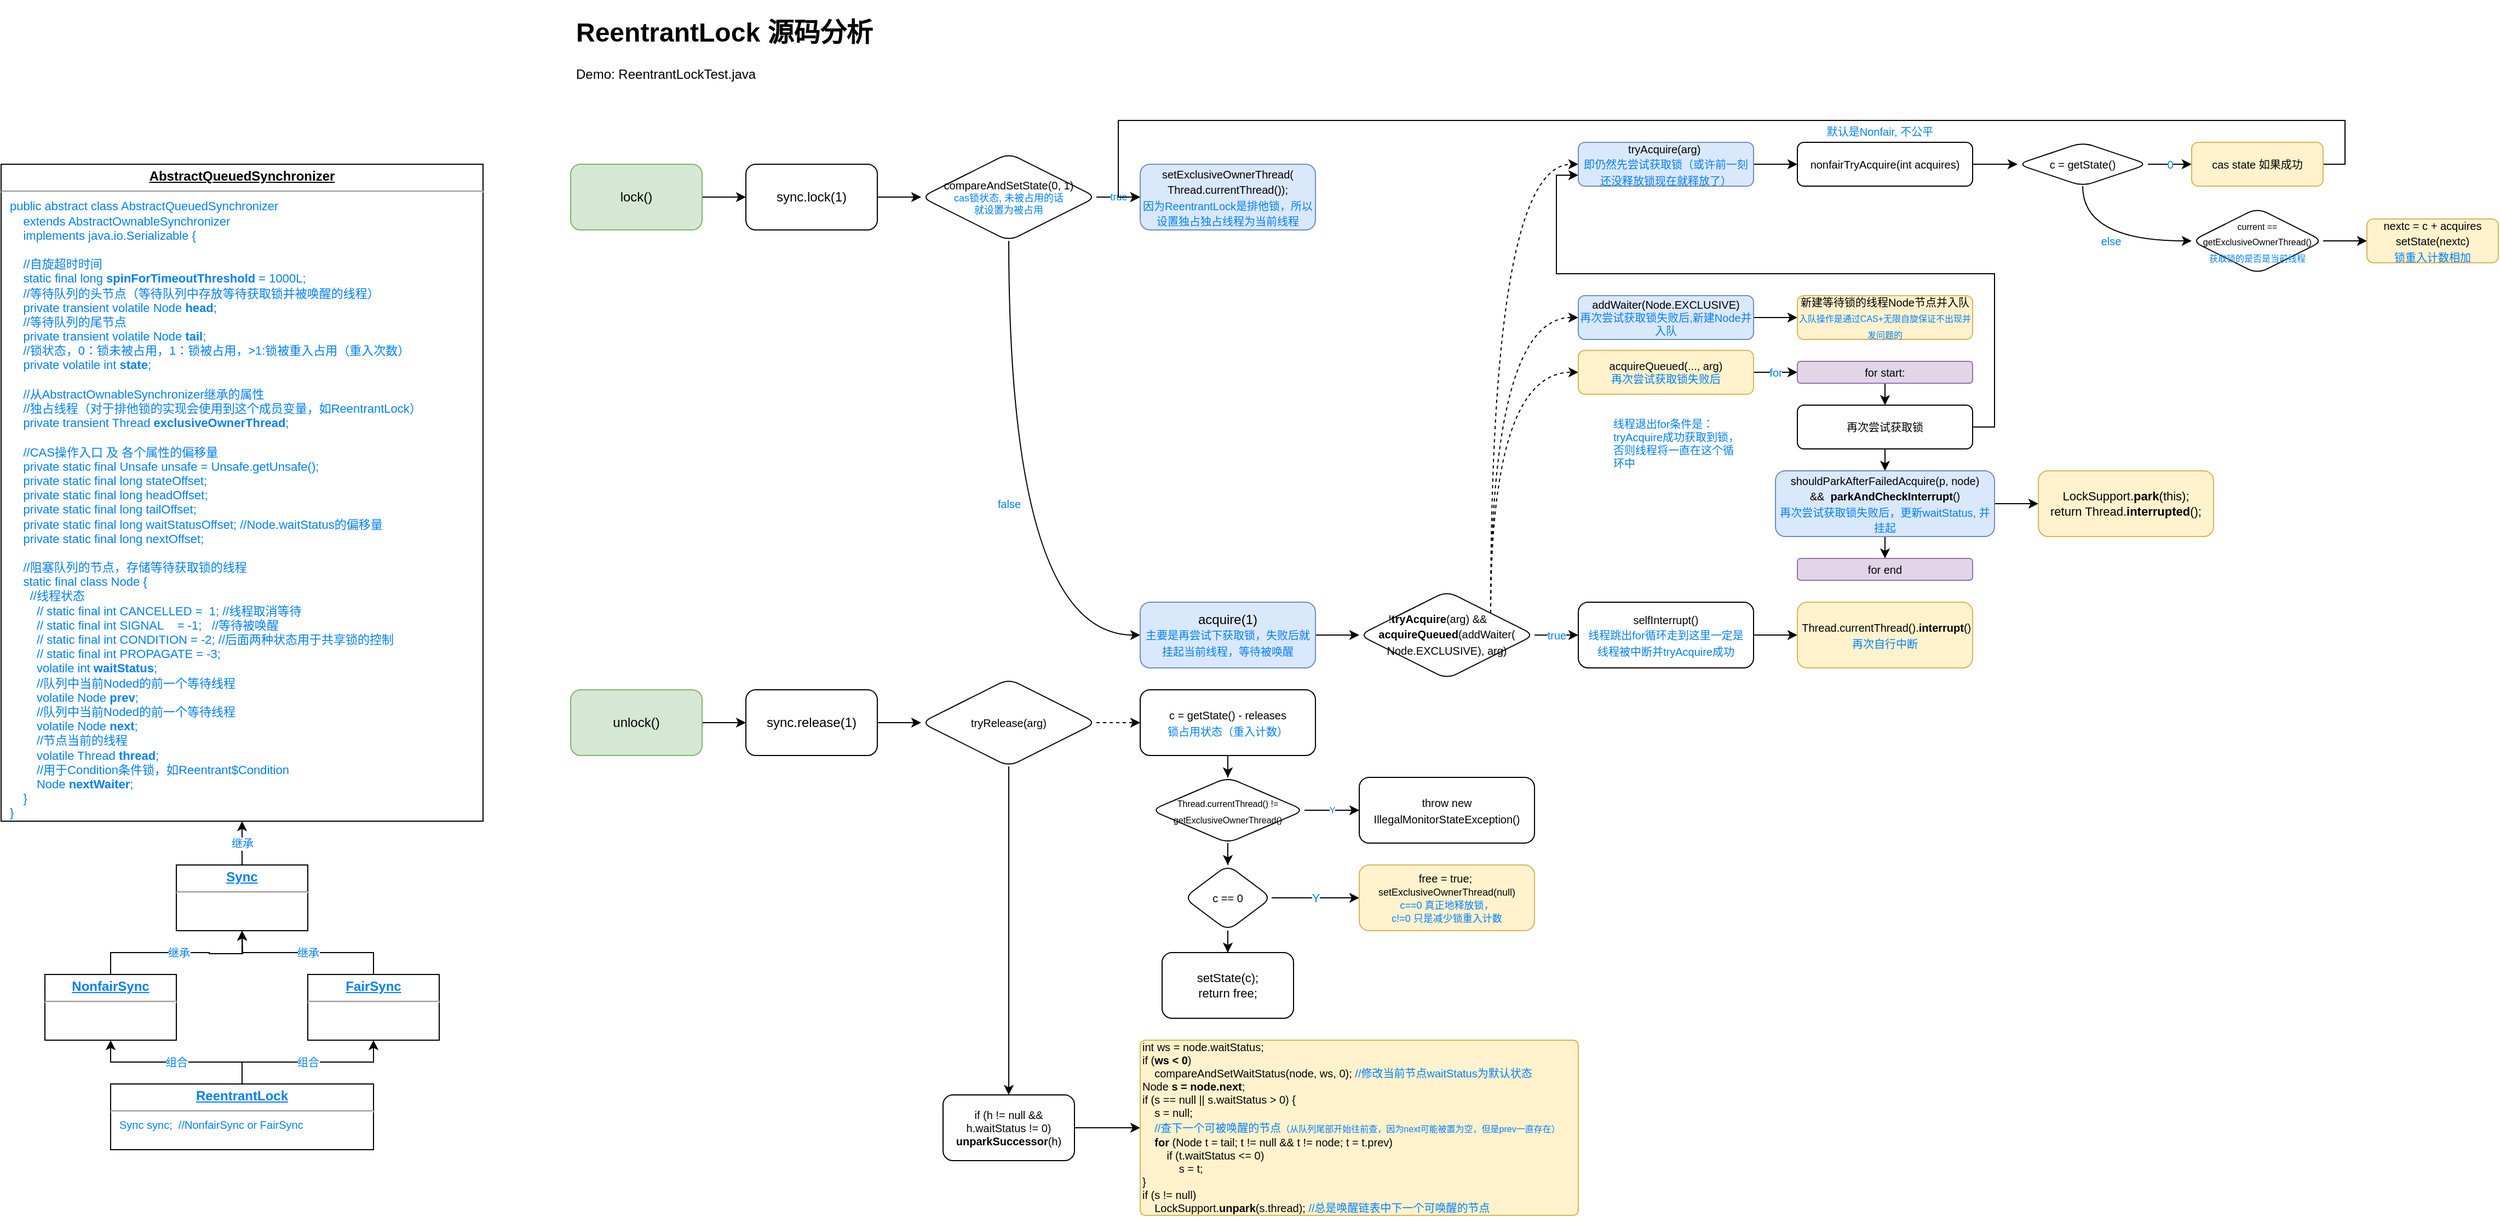 <mxfile version="16.1.2" type="device"><diagram id="xTPt06P_XV9S53XWnKIQ" name="第 1 页"><mxGraphModel dx="1873" dy="656" grid="1" gridSize="10" guides="1" tooltips="1" connect="1" arrows="1" fold="1" page="1" pageScale="1" pageWidth="827" pageHeight="1169" math="0" shadow="0"><root><mxCell id="0"/><mxCell id="1" parent="0"/><mxCell id="DbWMpIfpRNwdCwqWCdMp-1" value="&lt;h1&gt;ReentrantLock 源码分析&lt;/h1&gt;&lt;p&gt;Demo:&amp;nbsp;ReentrantLockTest.java&lt;/p&gt;" style="text;html=1;strokeColor=none;fillColor=none;spacing=5;spacingTop=-20;whiteSpace=wrap;overflow=hidden;rounded=0;" vertex="1" parent="1"><mxGeometry x="40" y="20" width="320" height="100" as="geometry"/></mxCell><mxCell id="DbWMpIfpRNwdCwqWCdMp-78" style="edgeStyle=orthogonalEdgeStyle;rounded=0;orthogonalLoop=1;jettySize=auto;html=1;exitX=1;exitY=0.5;exitDx=0;exitDy=0;entryX=0;entryY=0.5;entryDx=0;entryDy=0;fontSize=10;fontColor=#007FFF;" edge="1" parent="1" source="DbWMpIfpRNwdCwqWCdMp-2" target="DbWMpIfpRNwdCwqWCdMp-77"><mxGeometry relative="1" as="geometry"/></mxCell><mxCell id="DbWMpIfpRNwdCwqWCdMp-2" value="lock()" style="rounded=1;whiteSpace=wrap;html=1;fillColor=#d5e8d4;strokeColor=#82b366;" vertex="1" parent="1"><mxGeometry x="40" y="160" width="120" height="60" as="geometry"/></mxCell><mxCell id="DbWMpIfpRNwdCwqWCdMp-76" value="" style="edgeStyle=orthogonalEdgeStyle;rounded=0;orthogonalLoop=1;jettySize=auto;html=1;fontSize=10;fontColor=#007FFF;" edge="1" parent="1" source="DbWMpIfpRNwdCwqWCdMp-3" target="DbWMpIfpRNwdCwqWCdMp-75"><mxGeometry relative="1" as="geometry"/></mxCell><mxCell id="DbWMpIfpRNwdCwqWCdMp-3" value="unlock()" style="rounded=1;whiteSpace=wrap;html=1;fillColor=#d5e8d4;strokeColor=#82b366;" vertex="1" parent="1"><mxGeometry x="40" y="640" width="120" height="60" as="geometry"/></mxCell><mxCell id="DbWMpIfpRNwdCwqWCdMp-6" value="&lt;p style=&quot;margin: 4px 0px 0px ; text-align: center&quot;&gt;&lt;b&gt;&lt;u&gt;AbstractQueuedSynchronizer&lt;/u&gt;&lt;/b&gt;&lt;br&gt;&lt;/p&gt;&lt;hr&gt;&lt;p style=&quot;margin: 0px 0px 0px 8px ; font-size: 11px&quot;&gt;&lt;font style=&quot;font-size: 11px&quot; color=&quot;#007fff&quot;&gt;public abstract class AbstractQueuedSynchronizer&lt;/font&gt;&lt;/p&gt;&lt;p style=&quot;margin: 0px 0px 0px 8px ; font-size: 11px&quot;&gt;&lt;font style=&quot;font-size: 11px&quot; color=&quot;#007fff&quot;&gt;&amp;nbsp; &amp;nbsp; extends AbstractOwnableSynchronizer&lt;/font&gt;&lt;/p&gt;&lt;p style=&quot;margin: 0px 0px 0px 8px ; font-size: 11px&quot;&gt;&lt;font style=&quot;font-size: 11px&quot; color=&quot;#007fff&quot;&gt;&amp;nbsp; &amp;nbsp; implements java.io.Serializable {&lt;/font&gt;&lt;/p&gt;&lt;p style=&quot;margin: 0px 0px 0px 8px ; font-size: 11px&quot;&gt;&lt;font style=&quot;font-size: 11px&quot; color=&quot;#007fff&quot;&gt;&amp;nbsp; &amp;nbsp;&amp;nbsp;&lt;/font&gt;&lt;/p&gt;&lt;p style=&quot;margin: 0px 0px 0px 8px ; font-size: 11px&quot;&gt;&lt;font style=&quot;font-size: 11px&quot; color=&quot;#007fff&quot;&gt;&amp;nbsp; &amp;nbsp; //自旋超时时间&lt;/font&gt;&lt;/p&gt;&lt;p style=&quot;margin: 0px 0px 0px 8px ; font-size: 11px&quot;&gt;&lt;font style=&quot;font-size: 11px&quot; color=&quot;#007fff&quot;&gt;&amp;nbsp; &amp;nbsp; static final long &lt;b&gt;spinForTimeoutThreshold&lt;/b&gt; = 1000L;&lt;/font&gt;&lt;/p&gt;&lt;p style=&quot;margin: 0px 0px 0px 8px ; font-size: 11px&quot;&gt;&lt;font style=&quot;font-size: 11px&quot; color=&quot;#007fff&quot;&gt;&amp;nbsp; &amp;nbsp; //等待队列的头节点（等待队列中存放等待获取锁并被唤醒的线程）&lt;/font&gt;&lt;/p&gt;&lt;p style=&quot;margin: 0px 0px 0px 8px ; font-size: 11px&quot;&gt;&lt;font style=&quot;font-size: 11px&quot; color=&quot;#007fff&quot;&gt;&amp;nbsp; &amp;nbsp; private transient volatile Node &lt;b&gt;head&lt;/b&gt;;&lt;/font&gt;&lt;/p&gt;&lt;p style=&quot;margin: 0px 0px 0px 8px ; font-size: 11px&quot;&gt;&lt;font style=&quot;font-size: 11px&quot; color=&quot;#007fff&quot;&gt;&amp;nbsp; &amp;nbsp; //等待队列的尾节点&lt;/font&gt;&lt;/p&gt;&lt;p style=&quot;margin: 0px 0px 0px 8px ; font-size: 11px&quot;&gt;&lt;font style=&quot;font-size: 11px&quot; color=&quot;#007fff&quot;&gt;&amp;nbsp; &amp;nbsp; private transient volatile Node &lt;b&gt;tail&lt;/b&gt;;&lt;/font&gt;&lt;/p&gt;&lt;p style=&quot;margin: 0px 0px 0px 8px ; font-size: 11px&quot;&gt;&lt;font style=&quot;font-size: 11px&quot; color=&quot;#007fff&quot;&gt;&amp;nbsp; &amp;nbsp; //锁状态，0：锁未被占用，1：锁被占用，&amp;gt;1:锁被重入占用（重入次数）&lt;/font&gt;&lt;/p&gt;&lt;p style=&quot;margin: 0px 0px 0px 8px ; font-size: 11px&quot;&gt;&lt;font style=&quot;font-size: 11px&quot; color=&quot;#007fff&quot;&gt;&amp;nbsp; &amp;nbsp; private volatile int &lt;b&gt;state&lt;/b&gt;;&lt;/font&gt;&lt;/p&gt;&lt;p style=&quot;margin: 0px 0px 0px 8px ; font-size: 11px&quot;&gt;&lt;font style=&quot;font-size: 11px&quot; color=&quot;#007fff&quot;&gt;&amp;nbsp; &amp;nbsp;&amp;nbsp;&lt;/font&gt;&lt;/p&gt;&lt;p style=&quot;margin: 0px 0px 0px 8px ; font-size: 11px&quot;&gt;&lt;font style=&quot;font-size: 11px&quot; color=&quot;#007fff&quot;&gt;&amp;nbsp; &amp;nbsp; //从AbstractOwnableSynchronizer继承的属性&lt;/font&gt;&lt;/p&gt;&lt;p style=&quot;margin: 0px 0px 0px 8px ; font-size: 11px&quot;&gt;&lt;font style=&quot;font-size: 11px&quot; color=&quot;#007fff&quot;&gt;&amp;nbsp; &amp;nbsp; //独占线程（对于排他锁的实现会使用到这个成员变量，如ReentrantLock）&lt;/font&gt;&lt;/p&gt;&lt;p style=&quot;margin: 0px 0px 0px 8px ; font-size: 11px&quot;&gt;&lt;font style=&quot;font-size: 11px&quot; color=&quot;#007fff&quot;&gt;&amp;nbsp; &amp;nbsp; private transient Thread &lt;b&gt;exclusiveOwnerThread&lt;/b&gt;;&lt;/font&gt;&lt;/p&gt;&lt;p style=&quot;margin: 0px 0px 0px 8px ; font-size: 11px&quot;&gt;&lt;font style=&quot;font-size: 11px&quot; color=&quot;#007fff&quot;&gt;&lt;br&gt;&lt;/font&gt;&lt;/p&gt;&lt;p style=&quot;margin: 0px 0px 0px 8px ; font-size: 11px&quot;&gt;&lt;font style=&quot;font-size: 11px&quot; color=&quot;#007fff&quot;&gt;&amp;nbsp; &amp;nbsp; //CAS操作入口 及 各个属性的偏移量&lt;/font&gt;&lt;/p&gt;&lt;p style=&quot;margin: 0px 0px 0px 8px ; font-size: 11px&quot;&gt;&lt;font style=&quot;font-size: 11px&quot; color=&quot;#007fff&quot;&gt;&amp;nbsp; &amp;nbsp; private static final Unsafe unsafe = Unsafe.getUnsafe();&lt;/font&gt;&lt;/p&gt;&lt;p style=&quot;margin: 0px 0px 0px 8px ; font-size: 11px&quot;&gt;&lt;font style=&quot;font-size: 11px&quot; color=&quot;#007fff&quot;&gt;&amp;nbsp; &amp;nbsp; private static final long stateOffset;&lt;/font&gt;&lt;/p&gt;&lt;p style=&quot;margin: 0px 0px 0px 8px ; font-size: 11px&quot;&gt;&lt;font style=&quot;font-size: 11px&quot; color=&quot;#007fff&quot;&gt;&amp;nbsp; &amp;nbsp; private static final long headOffset;&lt;/font&gt;&lt;/p&gt;&lt;p style=&quot;margin: 0px 0px 0px 8px ; font-size: 11px&quot;&gt;&lt;font style=&quot;font-size: 11px&quot; color=&quot;#007fff&quot;&gt;&amp;nbsp; &amp;nbsp; private static final long tailOffset;&lt;/font&gt;&lt;/p&gt;&lt;p style=&quot;margin: 0px 0px 0px 8px ; font-size: 11px&quot;&gt;&lt;font style=&quot;font-size: 11px&quot; color=&quot;#007fff&quot;&gt;&amp;nbsp; &amp;nbsp; private static final long waitStatusOffset;&lt;span&gt;&#9;&lt;/span&gt;//Node.waitStatus的偏移量&lt;/font&gt;&lt;/p&gt;&lt;p style=&quot;margin: 0px 0px 0px 8px ; font-size: 11px&quot;&gt;&lt;font style=&quot;font-size: 11px&quot; color=&quot;#007fff&quot;&gt;&amp;nbsp; &amp;nbsp; private static final long nextOffset;&lt;/font&gt;&lt;/p&gt;&lt;p style=&quot;margin: 0px 0px 0px 8px ; font-size: 11px&quot;&gt;&lt;font style=&quot;font-size: 11px&quot; color=&quot;#007fff&quot;&gt;&lt;br&gt;&lt;/font&gt;&lt;/p&gt;&lt;p style=&quot;margin: 0px 0px 0px 8px ; font-size: 11px&quot;&gt;&lt;font style=&quot;font-size: 11px&quot; color=&quot;#007fff&quot;&gt;&amp;nbsp; &amp;nbsp; //阻塞队列的节点，存储等待获取锁的线程&lt;/font&gt;&lt;/p&gt;&lt;p style=&quot;margin: 0px 0px 0px 8px ; font-size: 11px&quot;&gt;&lt;font style=&quot;font-size: 11px&quot; color=&quot;#007fff&quot;&gt;&amp;nbsp; &amp;nbsp; static final class Node {&lt;/font&gt;&lt;/p&gt;&lt;p style=&quot;margin: 0px 0px 0px 8px ; font-size: 11px&quot;&gt;&lt;font style=&quot;font-size: 11px&quot; color=&quot;#007fff&quot;&gt;&amp;nbsp; &amp;nbsp; &amp;nbsp; &lt;span&gt;&#9;&lt;/span&gt;//线程状态&lt;/font&gt;&lt;/p&gt;&lt;p style=&quot;margin: 0px 0px 0px 8px ; font-size: 11px&quot;&gt;&lt;font style=&quot;font-size: 11px&quot; color=&quot;#007fff&quot;&gt;&amp;nbsp; &amp;nbsp; &amp;nbsp; &amp;nbsp; // static final int CANCELLED =&amp;nbsp; 1;&lt;span&gt;&#9;&#9;&lt;/span&gt;//线程取消等待&lt;/font&gt;&lt;/p&gt;&lt;p style=&quot;margin: 0px 0px 0px 8px ; font-size: 11px&quot;&gt;&lt;font style=&quot;font-size: 11px&quot; color=&quot;#007fff&quot;&gt;&amp;nbsp; &amp;nbsp; &amp;nbsp; &amp;nbsp; // static final int SIGNAL&amp;nbsp; &amp;nbsp; = -1;&lt;span&gt;&#9;&#9;&#9;&lt;/span&gt;&amp;nbsp; //等待被唤醒&lt;/font&gt;&lt;/p&gt;&lt;p style=&quot;margin: 0px 0px 0px 8px ; font-size: 11px&quot;&gt;&lt;font style=&quot;font-size: 11px&quot; color=&quot;#007fff&quot;&gt;&amp;nbsp; &amp;nbsp; &amp;nbsp; &amp;nbsp; // static final int CONDITION = -2; &lt;span&gt;&#9;&lt;/span&gt;//后面两种状态用于共享锁的控制&lt;/font&gt;&lt;/p&gt;&lt;p style=&quot;margin: 0px 0px 0px 8px ; font-size: 11px&quot;&gt;&lt;font style=&quot;font-size: 11px&quot; color=&quot;#007fff&quot;&gt;&amp;nbsp; &amp;nbsp; &amp;nbsp; &amp;nbsp; // static final int PROPAGATE = -3;&lt;/font&gt;&lt;/p&gt;&lt;p style=&quot;margin: 0px 0px 0px 8px ; font-size: 11px&quot;&gt;&lt;font style=&quot;font-size: 11px&quot; color=&quot;#007fff&quot;&gt;&amp;nbsp; &amp;nbsp; &amp;nbsp; &amp;nbsp; volatile int &lt;b&gt;waitStatus&lt;/b&gt;;&lt;/font&gt;&lt;/p&gt;&lt;p style=&quot;margin: 0px 0px 0px 8px ; font-size: 11px&quot;&gt;&lt;font style=&quot;font-size: 11px&quot; color=&quot;#007fff&quot;&gt;&amp;nbsp; &amp;nbsp; &amp;nbsp; &amp;nbsp; //队列中当前Noded的前一个等待线程&lt;/font&gt;&lt;/p&gt;&lt;p style=&quot;margin: 0px 0px 0px 8px ; font-size: 11px&quot;&gt;&lt;font style=&quot;font-size: 11px&quot; color=&quot;#007fff&quot;&gt;&amp;nbsp; &amp;nbsp; &amp;nbsp; &amp;nbsp; volatile Node &lt;b&gt;prev&lt;/b&gt;;&lt;/font&gt;&lt;/p&gt;&lt;p style=&quot;margin: 0px 0px 0px 8px ; font-size: 11px&quot;&gt;&lt;font style=&quot;font-size: 11px&quot; color=&quot;#007fff&quot;&gt;&amp;nbsp; &amp;nbsp; &amp;nbsp; &amp;nbsp; //队列中当前Noded的前一个等待线程&lt;/font&gt;&lt;/p&gt;&lt;p style=&quot;margin: 0px 0px 0px 8px ; font-size: 11px&quot;&gt;&lt;font style=&quot;font-size: 11px&quot; color=&quot;#007fff&quot;&gt;&amp;nbsp; &amp;nbsp; &amp;nbsp; &amp;nbsp; volatile Node &lt;b&gt;next&lt;/b&gt;;&lt;/font&gt;&lt;/p&gt;&lt;p style=&quot;margin: 0px 0px 0px 8px ; font-size: 11px&quot;&gt;&lt;font style=&quot;font-size: 11px&quot; color=&quot;#007fff&quot;&gt;&amp;nbsp; &amp;nbsp; &amp;nbsp; &amp;nbsp; //节点当前的线程&lt;/font&gt;&lt;/p&gt;&lt;p style=&quot;margin: 0px 0px 0px 8px ; font-size: 11px&quot;&gt;&lt;font style=&quot;font-size: 11px&quot; color=&quot;#007fff&quot;&gt;&amp;nbsp; &amp;nbsp; &amp;nbsp; &amp;nbsp; volatile Thread &lt;b&gt;thread&lt;/b&gt;;&lt;/font&gt;&lt;/p&gt;&lt;p style=&quot;margin: 0px 0px 0px 8px ; font-size: 11px&quot;&gt;&lt;font style=&quot;font-size: 11px&quot; color=&quot;#007fff&quot;&gt;&amp;nbsp; &amp;nbsp; &amp;nbsp; &amp;nbsp; //用于Condition条件锁，如Reentrant$Condition&lt;/font&gt;&lt;/p&gt;&lt;p style=&quot;margin: 0px 0px 0px 8px ; font-size: 11px&quot;&gt;&lt;font style=&quot;font-size: 11px&quot; color=&quot;#007fff&quot;&gt;&amp;nbsp; &amp;nbsp; &amp;nbsp; &amp;nbsp; Node &lt;b&gt;nextWaiter&lt;/b&gt;;&lt;/font&gt;&lt;/p&gt;&lt;p style=&quot;margin: 0px 0px 0px 8px ; font-size: 11px&quot;&gt;&lt;font style=&quot;font-size: 11px&quot; color=&quot;#007fff&quot;&gt;&amp;nbsp; &amp;nbsp; }&lt;/font&gt;&lt;/p&gt;&lt;p style=&quot;margin: 0px 0px 0px 8px ; font-size: 11px&quot;&gt;&lt;font style=&quot;font-size: 11px&quot; color=&quot;#007fff&quot;&gt;}&lt;/font&gt;&lt;/p&gt;" style="verticalAlign=top;align=left;overflow=fill;fontSize=12;fontFamily=Helvetica;html=1;" vertex="1" parent="1"><mxGeometry x="-480" y="160" width="440" height="600" as="geometry"/></mxCell><mxCell id="DbWMpIfpRNwdCwqWCdMp-12" value="组合" style="edgeStyle=orthogonalEdgeStyle;rounded=0;orthogonalLoop=1;jettySize=auto;html=1;exitX=0.5;exitY=0;exitDx=0;exitDy=0;entryX=0.5;entryY=1;entryDx=0;entryDy=0;fontSize=10;fontColor=#007FFF;" edge="1" parent="1" source="DbWMpIfpRNwdCwqWCdMp-7" target="DbWMpIfpRNwdCwqWCdMp-9"><mxGeometry relative="1" as="geometry"/></mxCell><mxCell id="DbWMpIfpRNwdCwqWCdMp-13" value="组合" style="edgeStyle=orthogonalEdgeStyle;rounded=0;orthogonalLoop=1;jettySize=auto;html=1;exitX=0.5;exitY=0;exitDx=0;exitDy=0;entryX=0.5;entryY=1;entryDx=0;entryDy=0;fontSize=10;fontColor=#007FFF;" edge="1" parent="1" source="DbWMpIfpRNwdCwqWCdMp-7" target="DbWMpIfpRNwdCwqWCdMp-10"><mxGeometry relative="1" as="geometry"/></mxCell><mxCell id="DbWMpIfpRNwdCwqWCdMp-7" value="&lt;p style=&quot;margin: 4px 0px 0px ; text-align: center&quot;&gt;&lt;b&gt;&lt;u&gt;ReentrantLock&lt;/u&gt;&lt;/b&gt;&lt;br&gt;&lt;/p&gt;&lt;hr&gt;&lt;p style=&quot;margin: 0px 0px 0px 8px ; font-size: 10px&quot;&gt;Sync sync;&amp;nbsp;&lt;span&gt;&#9;&lt;/span&gt;//NonfairSync or&amp;nbsp;FairSync&lt;br&gt;&lt;/p&gt;" style="verticalAlign=top;align=left;overflow=fill;fontSize=12;fontFamily=Helvetica;html=1;fontColor=#007FFF;" vertex="1" parent="1"><mxGeometry x="-380" y="1000" width="240" height="60" as="geometry"/></mxCell><mxCell id="DbWMpIfpRNwdCwqWCdMp-11" value="继承" style="edgeStyle=orthogonalEdgeStyle;rounded=0;orthogonalLoop=1;jettySize=auto;html=1;exitX=0.5;exitY=0;exitDx=0;exitDy=0;fontSize=10;fontColor=#007FFF;" edge="1" parent="1" source="DbWMpIfpRNwdCwqWCdMp-8" target="DbWMpIfpRNwdCwqWCdMp-6"><mxGeometry relative="1" as="geometry"/></mxCell><mxCell id="DbWMpIfpRNwdCwqWCdMp-8" value="&lt;p style=&quot;margin: 4px 0px 0px ; text-align: center&quot;&gt;&lt;b&gt;&lt;u&gt;Sync&lt;/u&gt;&lt;/b&gt;&lt;br&gt;&lt;/p&gt;&lt;hr&gt;&lt;p style=&quot;margin: 0px 0px 0px 8px ; font-size: 10px&quot;&gt;&lt;br&gt;&lt;/p&gt;" style="verticalAlign=top;align=left;overflow=fill;fontSize=12;fontFamily=Helvetica;html=1;fontColor=#007FFF;" vertex="1" parent="1"><mxGeometry x="-320" y="800" width="120" height="60" as="geometry"/></mxCell><mxCell id="DbWMpIfpRNwdCwqWCdMp-17" value="继承" style="edgeStyle=orthogonalEdgeStyle;rounded=0;orthogonalLoop=1;jettySize=auto;html=1;exitX=0.5;exitY=0;exitDx=0;exitDy=0;fontSize=10;fontColor=#007FFF;" edge="1" parent="1" source="DbWMpIfpRNwdCwqWCdMp-9"><mxGeometry relative="1" as="geometry"><mxPoint x="-260" y="860" as="targetPoint"/></mxGeometry></mxCell><mxCell id="DbWMpIfpRNwdCwqWCdMp-9" value="&lt;p style=&quot;margin: 4px 0px 0px ; text-align: center&quot;&gt;&lt;b&gt;&lt;u&gt;NonfairSync&lt;/u&gt;&lt;/b&gt;&lt;br&gt;&lt;/p&gt;&lt;hr&gt;&lt;p style=&quot;margin: 0px 0px 0px 8px ; font-size: 10px&quot;&gt;&lt;br&gt;&lt;/p&gt;" style="verticalAlign=top;align=left;overflow=fill;fontSize=12;fontFamily=Helvetica;html=1;fontColor=#007FFF;" vertex="1" parent="1"><mxGeometry x="-440" y="900" width="120" height="60" as="geometry"/></mxCell><mxCell id="DbWMpIfpRNwdCwqWCdMp-16" value="继承" style="edgeStyle=orthogonalEdgeStyle;rounded=0;orthogonalLoop=1;jettySize=auto;html=1;exitX=0.5;exitY=0;exitDx=0;exitDy=0;entryX=0.5;entryY=1;entryDx=0;entryDy=0;fontSize=10;fontColor=#007FFF;" edge="1" parent="1" source="DbWMpIfpRNwdCwqWCdMp-10" target="DbWMpIfpRNwdCwqWCdMp-8"><mxGeometry relative="1" as="geometry"/></mxCell><mxCell id="DbWMpIfpRNwdCwqWCdMp-10" value="&lt;p style=&quot;margin: 4px 0px 0px ; text-align: center&quot;&gt;&lt;b&gt;&lt;u&gt;FairSync&lt;/u&gt;&lt;/b&gt;&lt;br&gt;&lt;/p&gt;&lt;hr&gt;&lt;p style=&quot;margin: 0px 0px 0px 8px ; font-size: 10px&quot;&gt;&lt;br&gt;&lt;/p&gt;" style="verticalAlign=top;align=left;overflow=fill;fontSize=12;fontFamily=Helvetica;html=1;fontColor=#007FFF;" vertex="1" parent="1"><mxGeometry x="-200" y="900" width="120" height="60" as="geometry"/></mxCell><mxCell id="DbWMpIfpRNwdCwqWCdMp-24" value="true" style="edgeStyle=orthogonalEdgeStyle;rounded=0;orthogonalLoop=1;jettySize=auto;html=1;fontSize=9;fontColor=#007FFF;" edge="1" parent="1" source="DbWMpIfpRNwdCwqWCdMp-19" target="DbWMpIfpRNwdCwqWCdMp-23"><mxGeometry relative="1" as="geometry"/></mxCell><mxCell id="DbWMpIfpRNwdCwqWCdMp-26" value="false" style="edgeStyle=orthogonalEdgeStyle;rounded=0;orthogonalLoop=1;jettySize=auto;html=1;fontSize=10;fontColor=#007FFF;curved=1;" edge="1" parent="1" source="DbWMpIfpRNwdCwqWCdMp-19" target="DbWMpIfpRNwdCwqWCdMp-25"><mxGeometry relative="1" as="geometry"><Array as="points"><mxPoint x="440" y="590"/></Array></mxGeometry></mxCell><mxCell id="DbWMpIfpRNwdCwqWCdMp-19" value="&lt;div style=&quot;font-size: 10px&quot;&gt;&lt;font style=&quot;font-size: 10px&quot;&gt;compareAndSetState(0, 1)&lt;/font&gt;&lt;/div&gt;&lt;div style=&quot;font-size: 9px&quot;&gt;&lt;font style=&quot;font-size: 9px&quot; color=&quot;#007fff&quot;&gt;cas锁状态, 未被占用的话&lt;br&gt;就设置为被占用&lt;/font&gt;&lt;/div&gt;" style="rhombus;whiteSpace=wrap;html=1;rounded=1;" vertex="1" parent="1"><mxGeometry x="360" y="150" width="160" height="80" as="geometry"/></mxCell><mxCell id="DbWMpIfpRNwdCwqWCdMp-23" value="&lt;font style=&quot;font-size: 10px&quot;&gt;setExclusiveOwnerThread(&lt;br&gt;Thread.currentThread());&lt;br&gt;&lt;font color=&quot;#007fff&quot;&gt;因为ReentrantLock是排他锁，所以设置独占独占线程为当前线程&lt;/font&gt;&lt;br&gt;&lt;/font&gt;" style="whiteSpace=wrap;html=1;rounded=1;fillColor=#dae8fc;strokeColor=#6c8ebf;" vertex="1" parent="1"><mxGeometry x="560" y="160" width="160" height="60" as="geometry"/></mxCell><mxCell id="DbWMpIfpRNwdCwqWCdMp-30" value="" style="edgeStyle=orthogonalEdgeStyle;rounded=0;orthogonalLoop=1;jettySize=auto;html=1;fontSize=10;fontColor=#007FFF;" edge="1" parent="1" source="DbWMpIfpRNwdCwqWCdMp-25" target="DbWMpIfpRNwdCwqWCdMp-29"><mxGeometry relative="1" as="geometry"/></mxCell><mxCell id="DbWMpIfpRNwdCwqWCdMp-25" value="acquire(1)&lt;br&gt;&lt;font style=&quot;font-size: 10px&quot; color=&quot;#007fff&quot;&gt;主要是再尝试下获取锁，失败后就挂起当前线程，等待被唤醒&lt;/font&gt;" style="whiteSpace=wrap;html=1;rounded=1;fillColor=#dae8fc;strokeColor=#6c8ebf;" vertex="1" parent="1"><mxGeometry x="560" y="560" width="160" height="60" as="geometry"/></mxCell><mxCell id="DbWMpIfpRNwdCwqWCdMp-32" value="true" style="edgeStyle=orthogonalEdgeStyle;curved=1;rounded=0;orthogonalLoop=1;jettySize=auto;html=1;fontSize=10;fontColor=#007FFF;" edge="1" parent="1" source="DbWMpIfpRNwdCwqWCdMp-29" target="DbWMpIfpRNwdCwqWCdMp-31"><mxGeometry relative="1" as="geometry"/></mxCell><mxCell id="DbWMpIfpRNwdCwqWCdMp-35" style="edgeStyle=orthogonalEdgeStyle;curved=1;rounded=0;orthogonalLoop=1;jettySize=auto;html=1;exitX=1;exitY=0;exitDx=0;exitDy=0;entryX=0;entryY=0.5;entryDx=0;entryDy=0;fontSize=10;fontColor=#007FFF;dashed=1;" edge="1" parent="1" source="DbWMpIfpRNwdCwqWCdMp-29" target="DbWMpIfpRNwdCwqWCdMp-34"><mxGeometry relative="1" as="geometry"><Array as="points"><mxPoint x="880" y="160"/></Array></mxGeometry></mxCell><mxCell id="DbWMpIfpRNwdCwqWCdMp-38" style="edgeStyle=orthogonalEdgeStyle;curved=1;rounded=0;orthogonalLoop=1;jettySize=auto;html=1;exitX=1;exitY=0;exitDx=0;exitDy=0;entryX=0;entryY=0.5;entryDx=0;entryDy=0;fontSize=10;fontColor=#007FFF;dashed=1;" edge="1" parent="1" source="DbWMpIfpRNwdCwqWCdMp-29" target="DbWMpIfpRNwdCwqWCdMp-36"><mxGeometry relative="1" as="geometry"><Array as="points"><mxPoint x="880" y="300"/></Array></mxGeometry></mxCell><mxCell id="DbWMpIfpRNwdCwqWCdMp-61" style="edgeStyle=orthogonalEdgeStyle;rounded=0;orthogonalLoop=1;jettySize=auto;html=1;exitX=1;exitY=0;exitDx=0;exitDy=0;entryX=0;entryY=0.5;entryDx=0;entryDy=0;fontSize=10;fontColor=#007FFF;curved=1;dashed=1;" edge="1" parent="1" source="DbWMpIfpRNwdCwqWCdMp-29" target="DbWMpIfpRNwdCwqWCdMp-57"><mxGeometry relative="1" as="geometry"><Array as="points"><mxPoint x="880" y="350"/></Array></mxGeometry></mxCell><mxCell id="DbWMpIfpRNwdCwqWCdMp-29" value="&lt;div style=&quot;font-size: 10px&quot;&gt;&lt;font style=&quot;font-size: 10px&quot;&gt;!&lt;b&gt;tryAcquire&lt;/b&gt;(arg) &amp;amp;&amp;amp;&amp;nbsp; &amp;nbsp; &amp;nbsp;&amp;nbsp;&lt;/font&gt;&lt;/div&gt;&lt;font style=&quot;font-size: 10px&quot;&gt;&lt;b&gt;acquireQueued&lt;/b&gt;(addWaiter(&lt;br&gt;Node.EXCLUSIVE), arg)&lt;/font&gt;" style="rhombus;whiteSpace=wrap;html=1;rounded=1;" vertex="1" parent="1"><mxGeometry x="760" y="550" width="160" height="80" as="geometry"/></mxCell><mxCell id="DbWMpIfpRNwdCwqWCdMp-56" value="" style="edgeStyle=orthogonalEdgeStyle;rounded=0;orthogonalLoop=1;jettySize=auto;html=1;fontSize=10;fontColor=#007FFF;" edge="1" parent="1" source="DbWMpIfpRNwdCwqWCdMp-31" target="DbWMpIfpRNwdCwqWCdMp-55"><mxGeometry relative="1" as="geometry"/></mxCell><mxCell id="DbWMpIfpRNwdCwqWCdMp-31" value="&lt;font style=&quot;font-size: 10px&quot;&gt;selfInterrupt()&lt;br&gt;&lt;font color=&quot;#007fff&quot;&gt;线程跳出for循环走到这里一定是&lt;br&gt;线程被中断并tryAcquire成功&lt;/font&gt;&lt;br&gt;&lt;/font&gt;" style="whiteSpace=wrap;html=1;rounded=1;" vertex="1" parent="1"><mxGeometry x="960" y="560" width="160" height="60" as="geometry"/></mxCell><mxCell id="DbWMpIfpRNwdCwqWCdMp-40" value="" style="edgeStyle=orthogonalEdgeStyle;curved=1;rounded=0;orthogonalLoop=1;jettySize=auto;html=1;fontSize=10;fontColor=#007FFF;" edge="1" parent="1" source="DbWMpIfpRNwdCwqWCdMp-34" target="DbWMpIfpRNwdCwqWCdMp-39"><mxGeometry relative="1" as="geometry"/></mxCell><mxCell id="DbWMpIfpRNwdCwqWCdMp-34" value="&lt;font&gt;&lt;span style=&quot;font-size: 10px&quot;&gt;tryAcquire(arg)&amp;nbsp;&lt;br&gt;&lt;/span&gt;&lt;font style=&quot;font-size: 10px&quot; color=&quot;#007fff&quot;&gt;即仍然先尝试获取锁（或许前一刻还没释放锁现在就释放了）&lt;/font&gt;&lt;br&gt;&lt;/font&gt;" style="whiteSpace=wrap;html=1;rounded=1;fillColor=#dae8fc;strokeColor=#6c8ebf;" vertex="1" parent="1"><mxGeometry x="960" y="140" width="160" height="40" as="geometry"/></mxCell><mxCell id="DbWMpIfpRNwdCwqWCdMp-54" value="" style="edgeStyle=orthogonalEdgeStyle;rounded=0;orthogonalLoop=1;jettySize=auto;html=1;fontSize=10;fontColor=#007FFF;" edge="1" parent="1" source="DbWMpIfpRNwdCwqWCdMp-36" target="DbWMpIfpRNwdCwqWCdMp-53"><mxGeometry relative="1" as="geometry"/></mxCell><mxCell id="DbWMpIfpRNwdCwqWCdMp-36" value="&lt;font style=&quot;font-size: 10px&quot;&gt;&lt;div&gt;addWaiter(&lt;span&gt;Node.EXCLUSIVE)&lt;/span&gt;&lt;/div&gt;&lt;div&gt;&lt;font color=&quot;#007fff&quot;&gt;再次尝试获取锁失败后,新建Node并入队&lt;/font&gt;&lt;/div&gt;&lt;/font&gt;" style="whiteSpace=wrap;html=1;rounded=1;fillColor=#dae8fc;strokeColor=#6c8ebf;" vertex="1" parent="1"><mxGeometry x="960" y="280" width="160" height="40" as="geometry"/></mxCell><mxCell id="DbWMpIfpRNwdCwqWCdMp-43" value="" style="edgeStyle=orthogonalEdgeStyle;curved=1;rounded=0;orthogonalLoop=1;jettySize=auto;html=1;fontSize=10;fontColor=#007FFF;" edge="1" parent="1" source="DbWMpIfpRNwdCwqWCdMp-39" target="DbWMpIfpRNwdCwqWCdMp-42"><mxGeometry relative="1" as="geometry"/></mxCell><mxCell id="DbWMpIfpRNwdCwqWCdMp-39" value="&lt;font&gt;&lt;span style=&quot;font-size: 10px&quot;&gt;nonfairTryAcquire(int acquires)&lt;/span&gt;&lt;br&gt;&lt;/font&gt;" style="whiteSpace=wrap;html=1;rounded=1;" vertex="1" parent="1"><mxGeometry x="1160" y="140" width="160" height="40" as="geometry"/></mxCell><mxCell id="DbWMpIfpRNwdCwqWCdMp-41" value="默认是Nonfair, 不公平" style="text;html=1;align=center;verticalAlign=middle;resizable=0;points=[];autosize=1;strokeColor=none;fillColor=none;fontSize=10;fontColor=#007FFF;" vertex="1" parent="1"><mxGeometry x="1180" y="120" width="110" height="20" as="geometry"/></mxCell><mxCell id="DbWMpIfpRNwdCwqWCdMp-45" value="0" style="edgeStyle=orthogonalEdgeStyle;curved=1;rounded=0;orthogonalLoop=1;jettySize=auto;html=1;fontSize=10;fontColor=#007FFF;" edge="1" parent="1" source="DbWMpIfpRNwdCwqWCdMp-42" target="DbWMpIfpRNwdCwqWCdMp-44"><mxGeometry relative="1" as="geometry"/></mxCell><mxCell id="DbWMpIfpRNwdCwqWCdMp-46" value="else" style="edgeStyle=orthogonalEdgeStyle;curved=1;rounded=0;orthogonalLoop=1;jettySize=auto;html=1;exitX=0.5;exitY=1;exitDx=0;exitDy=0;fontSize=10;fontColor=#007FFF;entryX=0;entryY=0.5;entryDx=0;entryDy=0;" edge="1" parent="1" source="DbWMpIfpRNwdCwqWCdMp-42" target="DbWMpIfpRNwdCwqWCdMp-49"><mxGeometry relative="1" as="geometry"><mxPoint x="1520" y="220" as="targetPoint"/></mxGeometry></mxCell><mxCell id="DbWMpIfpRNwdCwqWCdMp-42" value="&lt;font style=&quot;font-size: 10px&quot;&gt;c = getState()&lt;/font&gt;" style="rhombus;whiteSpace=wrap;html=1;rounded=1;" vertex="1" parent="1"><mxGeometry x="1361" y="140" width="119" height="40" as="geometry"/></mxCell><mxCell id="DbWMpIfpRNwdCwqWCdMp-48" style="edgeStyle=orthogonalEdgeStyle;rounded=0;orthogonalLoop=1;jettySize=auto;html=1;exitX=1;exitY=0.5;exitDx=0;exitDy=0;entryX=0;entryY=0.5;entryDx=0;entryDy=0;fontSize=10;fontColor=#007FFF;" edge="1" parent="1" source="DbWMpIfpRNwdCwqWCdMp-44" target="DbWMpIfpRNwdCwqWCdMp-23"><mxGeometry relative="1" as="geometry"><Array as="points"><mxPoint x="1660" y="160"/><mxPoint x="1660" y="120"/><mxPoint x="540" y="120"/><mxPoint x="540" y="190"/></Array></mxGeometry></mxCell><mxCell id="DbWMpIfpRNwdCwqWCdMp-44" value="&lt;font style=&quot;font-size: 10px&quot;&gt;cas state 如果成功&lt;/font&gt;" style="whiteSpace=wrap;html=1;rounded=1;fillColor=#fff2cc;strokeColor=#d6b656;" vertex="1" parent="1"><mxGeometry x="1520" y="140" width="120" height="40" as="geometry"/></mxCell><mxCell id="DbWMpIfpRNwdCwqWCdMp-52" value="" style="edgeStyle=orthogonalEdgeStyle;rounded=0;orthogonalLoop=1;jettySize=auto;html=1;fontSize=8;fontColor=#007FFF;" edge="1" parent="1" source="DbWMpIfpRNwdCwqWCdMp-49" target="DbWMpIfpRNwdCwqWCdMp-51"><mxGeometry relative="1" as="geometry"/></mxCell><mxCell id="DbWMpIfpRNwdCwqWCdMp-49" value="&lt;font style=&quot;font-size: 8px&quot;&gt;current == getExclusiveOwnerThread()&lt;br&gt;&lt;font color=&quot;#007fff&quot;&gt;获取锁的是否是当前线程&lt;/font&gt;&lt;br&gt;&lt;/font&gt;" style="rhombus;whiteSpace=wrap;html=1;rounded=1;" vertex="1" parent="1"><mxGeometry x="1520" y="200" width="120" height="60" as="geometry"/></mxCell><mxCell id="DbWMpIfpRNwdCwqWCdMp-51" value="&lt;font style=&quot;font-size: 10px&quot;&gt;nextc = c + acquires&lt;br&gt;setState(nextc)&lt;br&gt;&lt;font color=&quot;#007fff&quot;&gt;锁重入计数相加&lt;/font&gt;&lt;br&gt;&lt;/font&gt;" style="whiteSpace=wrap;html=1;rounded=1;fillColor=#fff2cc;strokeColor=#d6b656;" vertex="1" parent="1"><mxGeometry x="1680" y="210" width="120" height="40" as="geometry"/></mxCell><mxCell id="DbWMpIfpRNwdCwqWCdMp-53" value="&lt;font&gt;&lt;div style=&quot;font-size: 10px&quot;&gt;&lt;/div&gt;&lt;div&gt;&lt;span style=&quot;font-size: 10px&quot;&gt;新建等待锁的线程Node节点并入队&lt;/span&gt;&lt;br&gt;&lt;font style=&quot;font-size: 8px&quot; color=&quot;#007fff&quot;&gt;入队操作是通过CAS+无限自旋保证不出现并发问题的&lt;/font&gt;&lt;/div&gt;&lt;/font&gt;" style="whiteSpace=wrap;html=1;rounded=1;fillColor=#fff2cc;strokeColor=#d6b656;" vertex="1" parent="1"><mxGeometry x="1160" y="280" width="160" height="40" as="geometry"/></mxCell><mxCell id="DbWMpIfpRNwdCwqWCdMp-55" value="&lt;font style=&quot;font-size: 10px&quot;&gt;&amp;nbsp;Thread.currentThread().&lt;b&gt;interrupt&lt;/b&gt;()&lt;br&gt;&lt;font color=&quot;#007fff&quot;&gt;再次自行中断&lt;/font&gt;&lt;br&gt;&lt;/font&gt;" style="whiteSpace=wrap;html=1;rounded=1;fillColor=#fff2cc;strokeColor=#d6b656;" vertex="1" parent="1"><mxGeometry x="1160" y="560" width="160" height="60" as="geometry"/></mxCell><mxCell id="DbWMpIfpRNwdCwqWCdMp-59" value="for" style="edgeStyle=orthogonalEdgeStyle;rounded=0;orthogonalLoop=1;jettySize=auto;html=1;fontSize=10;fontColor=#007FFF;entryX=0;entryY=0.5;entryDx=0;entryDy=0;" edge="1" parent="1" source="DbWMpIfpRNwdCwqWCdMp-57" target="DbWMpIfpRNwdCwqWCdMp-70"><mxGeometry relative="1" as="geometry"><Array as="points"/></mxGeometry></mxCell><mxCell id="DbWMpIfpRNwdCwqWCdMp-57" value="&lt;font style=&quot;font-size: 10px&quot;&gt;&lt;div&gt;acquireQueued(...&lt;span&gt;, arg)&lt;/span&gt;&lt;/div&gt;&lt;div&gt;&lt;font color=&quot;#007fff&quot;&gt;再次尝试获取锁失败后&lt;/font&gt;&lt;/div&gt;&lt;/font&gt;" style="whiteSpace=wrap;html=1;rounded=1;fillColor=#fff2cc;strokeColor=#d6b656;" vertex="1" parent="1"><mxGeometry x="960" y="330" width="160" height="40" as="geometry"/></mxCell><mxCell id="DbWMpIfpRNwdCwqWCdMp-62" style="edgeStyle=orthogonalEdgeStyle;rounded=0;orthogonalLoop=1;jettySize=auto;html=1;exitX=1;exitY=0.5;exitDx=0;exitDy=0;entryX=0;entryY=0.75;entryDx=0;entryDy=0;fontSize=10;fontColor=#007FFF;" edge="1" parent="1" source="DbWMpIfpRNwdCwqWCdMp-58" target="DbWMpIfpRNwdCwqWCdMp-34"><mxGeometry relative="1" as="geometry"><Array as="points"><mxPoint x="1340" y="400"/><mxPoint x="1340" y="260"/><mxPoint x="940" y="260"/><mxPoint x="940" y="170"/></Array></mxGeometry></mxCell><mxCell id="DbWMpIfpRNwdCwqWCdMp-65" style="edgeStyle=orthogonalEdgeStyle;rounded=0;orthogonalLoop=1;jettySize=auto;html=1;exitX=0.5;exitY=1;exitDx=0;exitDy=0;entryX=0.5;entryY=0;entryDx=0;entryDy=0;fontSize=10;fontColor=#007FFF;" edge="1" parent="1" source="DbWMpIfpRNwdCwqWCdMp-58" target="DbWMpIfpRNwdCwqWCdMp-64"><mxGeometry relative="1" as="geometry"/></mxCell><mxCell id="DbWMpIfpRNwdCwqWCdMp-58" value="&lt;font style=&quot;font-size: 10px&quot;&gt;再次尝试获取锁&lt;br&gt;&lt;/font&gt;" style="whiteSpace=wrap;html=1;rounded=1;" vertex="1" parent="1"><mxGeometry x="1160" y="380" width="160" height="40" as="geometry"/></mxCell><mxCell id="DbWMpIfpRNwdCwqWCdMp-69" value="" style="edgeStyle=orthogonalEdgeStyle;rounded=0;orthogonalLoop=1;jettySize=auto;html=1;fontSize=10;fontColor=#007FFF;" edge="1" parent="1" source="DbWMpIfpRNwdCwqWCdMp-64" target="DbWMpIfpRNwdCwqWCdMp-68"><mxGeometry relative="1" as="geometry"/></mxCell><mxCell id="DbWMpIfpRNwdCwqWCdMp-73" style="edgeStyle=orthogonalEdgeStyle;rounded=0;orthogonalLoop=1;jettySize=auto;html=1;exitX=0.5;exitY=1;exitDx=0;exitDy=0;entryX=0.5;entryY=0;entryDx=0;entryDy=0;fontSize=10;fontColor=#007FFF;" edge="1" parent="1" source="DbWMpIfpRNwdCwqWCdMp-64" target="DbWMpIfpRNwdCwqWCdMp-71"><mxGeometry relative="1" as="geometry"/></mxCell><mxCell id="DbWMpIfpRNwdCwqWCdMp-64" value="&lt;span style=&quot;font-size: 10px&quot;&gt;shouldParkAfterFailedAcquire(p, node) &amp;amp;&amp;amp;&amp;nbsp;&lt;/span&gt;&lt;span style=&quot;font-size: 10px&quot;&gt;&amp;nbsp;&lt;b&gt;parkAndCheckInterrupt&lt;/b&gt;()&lt;br&gt;&lt;/span&gt;&lt;div&gt;&lt;font style=&quot;font-size: 10px&quot; color=&quot;#007fff&quot;&gt;再次尝试获取锁失败后，更新waitStatus, 并挂起&lt;/font&gt;&lt;/div&gt;" style="whiteSpace=wrap;html=1;rounded=1;fillColor=#dae8fc;strokeColor=#6c8ebf;" vertex="1" parent="1"><mxGeometry x="1140" y="440" width="200" height="60" as="geometry"/></mxCell><mxCell id="DbWMpIfpRNwdCwqWCdMp-68" value="&lt;div style=&quot;font-size: 11px&quot;&gt;&lt;font style=&quot;font-size: 11px&quot;&gt;LockSupport.&lt;b&gt;park&lt;/b&gt;(this);&lt;/font&gt;&lt;/div&gt;&lt;div style=&quot;font-size: 11px&quot;&gt;&lt;font style=&quot;font-size: 11px&quot;&gt;return Thread.&lt;b&gt;interrupted&lt;/b&gt;();&lt;br&gt;&lt;/font&gt;&lt;/div&gt;" style="whiteSpace=wrap;html=1;rounded=1;fillColor=#fff2cc;strokeColor=#d6b656;" vertex="1" parent="1"><mxGeometry x="1380" y="440" width="160" height="60" as="geometry"/></mxCell><mxCell id="DbWMpIfpRNwdCwqWCdMp-72" style="edgeStyle=orthogonalEdgeStyle;rounded=0;orthogonalLoop=1;jettySize=auto;html=1;exitX=0.5;exitY=1;exitDx=0;exitDy=0;entryX=0.5;entryY=0;entryDx=0;entryDy=0;fontSize=10;fontColor=#007FFF;" edge="1" parent="1" source="DbWMpIfpRNwdCwqWCdMp-70" target="DbWMpIfpRNwdCwqWCdMp-58"><mxGeometry relative="1" as="geometry"/></mxCell><mxCell id="DbWMpIfpRNwdCwqWCdMp-70" value="&lt;font style=&quot;font-size: 10px&quot;&gt;for start:&lt;br&gt;&lt;/font&gt;" style="whiteSpace=wrap;html=1;rounded=1;fillColor=#e1d5e7;strokeColor=#9673a6;" vertex="1" parent="1"><mxGeometry x="1160" y="340" width="160" height="20" as="geometry"/></mxCell><mxCell id="DbWMpIfpRNwdCwqWCdMp-71" value="&lt;font style=&quot;font-size: 10px&quot;&gt;for end&lt;br&gt;&lt;/font&gt;" style="whiteSpace=wrap;html=1;rounded=1;fillColor=#e1d5e7;strokeColor=#9673a6;" vertex="1" parent="1"><mxGeometry x="1160" y="520" width="160" height="20" as="geometry"/></mxCell><mxCell id="DbWMpIfpRNwdCwqWCdMp-74" value="线程退出for条件是：&lt;br&gt;tryAcquire成功获取到锁，&lt;br&gt;否则线程将一直在这个循环中" style="text;html=1;strokeColor=none;fillColor=none;align=left;verticalAlign=middle;whiteSpace=wrap;rounded=0;fontSize=10;fontColor=#007FFF;" vertex="1" parent="1"><mxGeometry x="990" y="390" width="120" height="50" as="geometry"/></mxCell><mxCell id="DbWMpIfpRNwdCwqWCdMp-82" value="" style="edgeStyle=orthogonalEdgeStyle;rounded=0;orthogonalLoop=1;jettySize=auto;html=1;fontSize=10;fontColor=#007FFF;" edge="1" parent="1" source="DbWMpIfpRNwdCwqWCdMp-75" target="DbWMpIfpRNwdCwqWCdMp-81"><mxGeometry relative="1" as="geometry"/></mxCell><mxCell id="DbWMpIfpRNwdCwqWCdMp-75" value="sync.release(1)" style="rounded=1;whiteSpace=wrap;html=1;" vertex="1" parent="1"><mxGeometry x="200" y="640" width="120" height="60" as="geometry"/></mxCell><mxCell id="DbWMpIfpRNwdCwqWCdMp-79" style="edgeStyle=orthogonalEdgeStyle;rounded=0;orthogonalLoop=1;jettySize=auto;html=1;exitX=1;exitY=0.5;exitDx=0;exitDy=0;entryX=0;entryY=0.5;entryDx=0;entryDy=0;fontSize=10;fontColor=#007FFF;" edge="1" parent="1" source="DbWMpIfpRNwdCwqWCdMp-77" target="DbWMpIfpRNwdCwqWCdMp-19"><mxGeometry relative="1" as="geometry"/></mxCell><mxCell id="DbWMpIfpRNwdCwqWCdMp-77" value="sync.lock(1)" style="rounded=1;whiteSpace=wrap;html=1;" vertex="1" parent="1"><mxGeometry x="200" y="160" width="120" height="60" as="geometry"/></mxCell><mxCell id="DbWMpIfpRNwdCwqWCdMp-84" value="" style="edgeStyle=orthogonalEdgeStyle;rounded=0;orthogonalLoop=1;jettySize=auto;html=1;fontSize=10;fontColor=#007FFF;" edge="1" parent="1" source="DbWMpIfpRNwdCwqWCdMp-81" target="DbWMpIfpRNwdCwqWCdMp-83"><mxGeometry relative="1" as="geometry"/></mxCell><mxCell id="DbWMpIfpRNwdCwqWCdMp-86" value="" style="edgeStyle=orthogonalEdgeStyle;rounded=0;orthogonalLoop=1;jettySize=auto;html=1;fontSize=10;fontColor=#007FFF;dashed=1;" edge="1" parent="1" source="DbWMpIfpRNwdCwqWCdMp-81" target="DbWMpIfpRNwdCwqWCdMp-85"><mxGeometry relative="1" as="geometry"/></mxCell><mxCell id="DbWMpIfpRNwdCwqWCdMp-81" value="&lt;font style=&quot;font-size: 10px&quot;&gt;tryRelease(arg)&lt;/font&gt;" style="rhombus;whiteSpace=wrap;html=1;rounded=1;" vertex="1" parent="1"><mxGeometry x="360" y="630" width="160" height="80" as="geometry"/></mxCell><mxCell id="DbWMpIfpRNwdCwqWCdMp-106" value="" style="edgeStyle=orthogonalEdgeStyle;rounded=0;orthogonalLoop=1;jettySize=auto;html=1;fontSize=10;fontColor=#007FFF;" edge="1" parent="1" source="DbWMpIfpRNwdCwqWCdMp-83" target="DbWMpIfpRNwdCwqWCdMp-105"><mxGeometry relative="1" as="geometry"/></mxCell><mxCell id="DbWMpIfpRNwdCwqWCdMp-83" value="&lt;div style=&quot;font-size: 10px&quot;&gt;&lt;font style=&quot;font-size: 10px&quot;&gt;if (h != null &amp;amp;&amp;amp; h.waitStatus != 0)&lt;/font&gt;&lt;/div&gt;&lt;div style=&quot;font-size: 10px&quot;&gt;&lt;font style=&quot;font-size: 10px&quot;&gt;&lt;b&gt;unparkSuccessor&lt;/b&gt;(h)&lt;/font&gt;&lt;/div&gt;" style="whiteSpace=wrap;html=1;rounded=1;" vertex="1" parent="1"><mxGeometry x="380" y="1010" width="120" height="60" as="geometry"/></mxCell><mxCell id="DbWMpIfpRNwdCwqWCdMp-88" value="" style="edgeStyle=orthogonalEdgeStyle;rounded=0;orthogonalLoop=1;jettySize=auto;html=1;fontSize=10;fontColor=#007FFF;" edge="1" parent="1" source="DbWMpIfpRNwdCwqWCdMp-85" target="DbWMpIfpRNwdCwqWCdMp-87"><mxGeometry relative="1" as="geometry"/></mxCell><mxCell id="DbWMpIfpRNwdCwqWCdMp-85" value="&lt;font style=&quot;font-size: 10px&quot;&gt;c = getState() - releases&lt;br&gt;&lt;font color=&quot;#007fff&quot;&gt;锁占用状态（重入计数）&lt;/font&gt;&lt;br&gt;&lt;/font&gt;" style="whiteSpace=wrap;html=1;rounded=1;" vertex="1" parent="1"><mxGeometry x="560" y="640" width="160" height="60" as="geometry"/></mxCell><mxCell id="DbWMpIfpRNwdCwqWCdMp-92" value="Y" style="edgeStyle=orthogonalEdgeStyle;rounded=0;orthogonalLoop=1;jettySize=auto;html=1;fontSize=8;fontColor=#007FFF;" edge="1" parent="1" source="DbWMpIfpRNwdCwqWCdMp-87" target="DbWMpIfpRNwdCwqWCdMp-91"><mxGeometry relative="1" as="geometry"/></mxCell><mxCell id="DbWMpIfpRNwdCwqWCdMp-98" value="" style="edgeStyle=orthogonalEdgeStyle;rounded=0;orthogonalLoop=1;jettySize=auto;html=1;fontSize=11;fontColor=#007FFF;" edge="1" parent="1" source="DbWMpIfpRNwdCwqWCdMp-87" target="DbWMpIfpRNwdCwqWCdMp-97"><mxGeometry relative="1" as="geometry"/></mxCell><mxCell id="DbWMpIfpRNwdCwqWCdMp-87" value="&lt;font style=&quot;font-size: 8px&quot;&gt;Thread.currentThread() != getExclusiveOwnerThread()&lt;/font&gt;" style="rhombus;whiteSpace=wrap;html=1;rounded=1;" vertex="1" parent="1"><mxGeometry x="570" y="720" width="140" height="60" as="geometry"/></mxCell><mxCell id="DbWMpIfpRNwdCwqWCdMp-91" value="&lt;font style=&quot;font-size: 10px&quot;&gt;throw new IllegalMonitorStateException()&lt;/font&gt;" style="whiteSpace=wrap;html=1;rounded=1;" vertex="1" parent="1"><mxGeometry x="760" y="720" width="160" height="60" as="geometry"/></mxCell><mxCell id="DbWMpIfpRNwdCwqWCdMp-100" value="Y" style="edgeStyle=orthogonalEdgeStyle;rounded=0;orthogonalLoop=1;jettySize=auto;html=1;fontSize=11;fontColor=#007FFF;" edge="1" parent="1" source="DbWMpIfpRNwdCwqWCdMp-97" target="DbWMpIfpRNwdCwqWCdMp-99"><mxGeometry relative="1" as="geometry"/></mxCell><mxCell id="DbWMpIfpRNwdCwqWCdMp-104" value="" style="edgeStyle=orthogonalEdgeStyle;rounded=0;orthogonalLoop=1;jettySize=auto;html=1;fontSize=9;fontColor=#007FFF;" edge="1" parent="1" source="DbWMpIfpRNwdCwqWCdMp-97" target="DbWMpIfpRNwdCwqWCdMp-103"><mxGeometry relative="1" as="geometry"/></mxCell><mxCell id="DbWMpIfpRNwdCwqWCdMp-97" value="&lt;font style=&quot;font-size: 10px&quot;&gt;c == 0&lt;br&gt;&lt;/font&gt;" style="rhombus;whiteSpace=wrap;html=1;rounded=1;" vertex="1" parent="1"><mxGeometry x="600" y="800" width="80" height="60" as="geometry"/></mxCell><mxCell id="DbWMpIfpRNwdCwqWCdMp-99" value="&lt;div style=&quot;font-size: 10px&quot;&gt;free = true;&lt;span style=&quot;font-size: 9px&quot;&gt;&amp;nbsp;&lt;br&gt;setExclusiveOwnerThread(null)&lt;br&gt;&lt;font color=&quot;#007fff&quot; style=&quot;font-size: 9px&quot;&gt;c==0 真正地释放锁，&lt;br&gt;c!=0 只是减少锁重入计数&lt;/font&gt;&lt;/span&gt;&lt;/div&gt;" style="whiteSpace=wrap;html=1;rounded=1;fillColor=#fff2cc;strokeColor=#d6b656;" vertex="1" parent="1"><mxGeometry x="760" y="800" width="160" height="60" as="geometry"/></mxCell><mxCell id="DbWMpIfpRNwdCwqWCdMp-103" value="&lt;div style=&quot;font-size: 11px&quot;&gt;&lt;font style=&quot;font-size: 11px&quot;&gt;setState(c);&lt;/font&gt;&lt;/div&gt;&lt;div style=&quot;font-size: 11px&quot;&gt;&lt;font style=&quot;font-size: 11px&quot;&gt;return free;&lt;/font&gt;&lt;/div&gt;" style="whiteSpace=wrap;html=1;rounded=1;" vertex="1" parent="1"><mxGeometry x="580" y="880" width="120" height="60" as="geometry"/></mxCell><mxCell id="DbWMpIfpRNwdCwqWCdMp-105" value="&lt;div&gt;&lt;div style=&quot;font-size: 10px&quot;&gt;int ws = node.waitStatus;&lt;/div&gt;&lt;div style=&quot;font-size: 10px&quot;&gt;if (&lt;b&gt;ws &amp;lt; 0&lt;/b&gt;)&lt;/div&gt;&lt;div style=&quot;font-size: 10px&quot;&gt;&amp;nbsp; &amp;nbsp; compareAndSetWaitStatus(node, ws, 0); &lt;font color=&quot;#007fff&quot;&gt;//修改当前节点waitStatus为默认状态&lt;/font&gt;&lt;/div&gt;&lt;div style=&quot;font-size: 10px&quot;&gt;Node &lt;b&gt;s = node.next&lt;/b&gt;;&lt;/div&gt;&lt;div style=&quot;font-size: 10px&quot;&gt;if (s == null || s.waitStatus &amp;gt; 0) {&lt;/div&gt;&lt;div style=&quot;font-size: 10px&quot;&gt;&amp;nbsp; &amp;nbsp; s = null;&lt;/div&gt;&lt;div&gt;&lt;font color=&quot;#007fff&quot;&gt;&lt;span style=&quot;font-size: 10px&quot;&gt;&amp;nbsp; &amp;nbsp; //查下一个可被唤醒的节点&lt;/span&gt;&lt;font style=&quot;font-size: 8px&quot;&gt;（从队列尾部开始往前查，因为next可能被置为空，但是prev一直存在）&lt;/font&gt;&lt;/font&gt;&lt;/div&gt;&lt;div style=&quot;font-size: 10px&quot;&gt;&amp;nbsp; &amp;nbsp; &lt;b&gt;for&lt;/b&gt; (Node t = tail; t != null &amp;amp;&amp;amp; t != node; t = t.prev)&lt;/div&gt;&lt;div style=&quot;font-size: 10px&quot;&gt;&amp;nbsp; &amp;nbsp; &amp;nbsp; &amp;nbsp; if (t.waitStatus &amp;lt;= 0)&lt;/div&gt;&lt;div style=&quot;font-size: 10px&quot;&gt;&amp;nbsp; &amp;nbsp; &amp;nbsp; &amp;nbsp; &amp;nbsp; &amp;nbsp; s = t;&lt;/div&gt;&lt;div style=&quot;font-size: 10px&quot;&gt;}&lt;/div&gt;&lt;div style=&quot;font-size: 10px&quot;&gt;if (s != null)&lt;/div&gt;&lt;div style=&quot;font-size: 10px&quot;&gt;&amp;nbsp; &amp;nbsp; LockSupport.&lt;b&gt;unpark&lt;/b&gt;(s.thread); &lt;font color=&quot;#007fff&quot;&gt;//总是唤醒链表中下一个可唤醒的节点&lt;/font&gt;&lt;/div&gt;&lt;/div&gt;" style="whiteSpace=wrap;html=1;rounded=1;align=left;arcSize=3;fillColor=#fff2cc;strokeColor=#d6b656;" vertex="1" parent="1"><mxGeometry x="560" y="960" width="400" height="160" as="geometry"/></mxCell></root></mxGraphModel></diagram></mxfile>